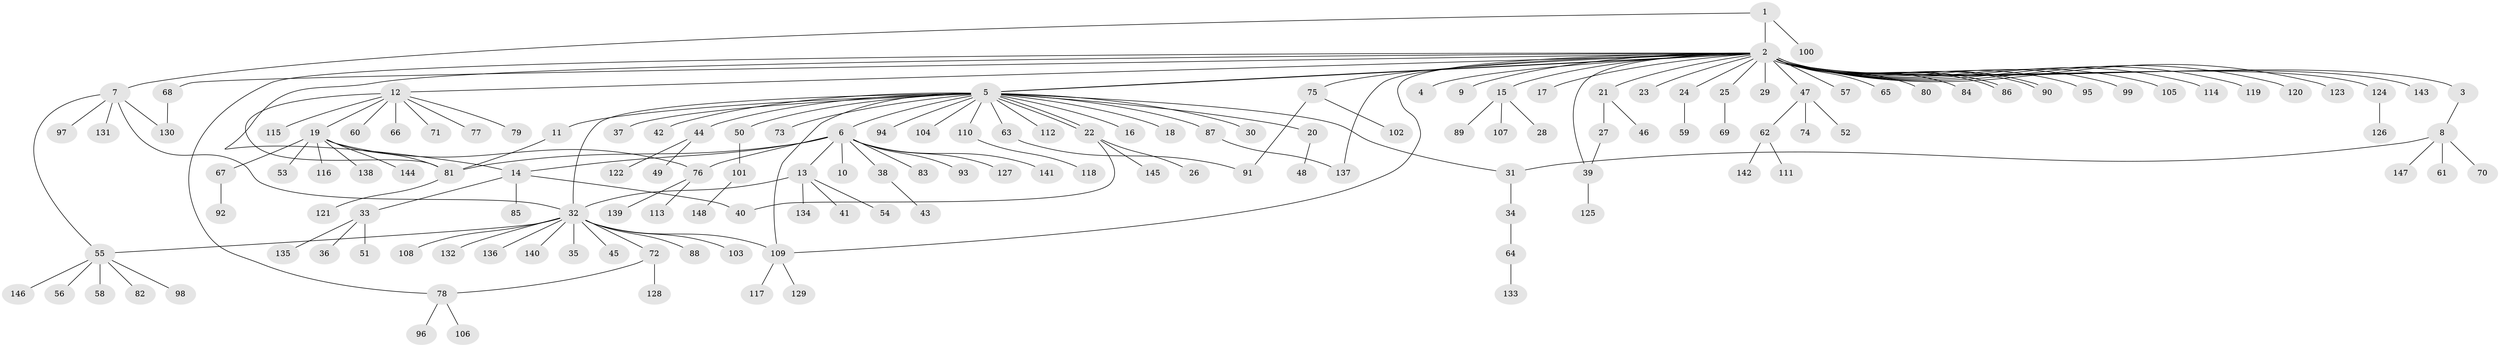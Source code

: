 // coarse degree distribution, {3: 0.08888888888888889, 4: 0.022222222222222223, 1: 0.6666666666666666, 17: 0.022222222222222223, 2: 0.13333333333333333, 29: 0.022222222222222223, 7: 0.022222222222222223, 5: 0.022222222222222223}
// Generated by graph-tools (version 1.1) at 2025/36/03/04/25 23:36:52]
// undirected, 148 vertices, 168 edges
graph export_dot {
  node [color=gray90,style=filled];
  1;
  2;
  3;
  4;
  5;
  6;
  7;
  8;
  9;
  10;
  11;
  12;
  13;
  14;
  15;
  16;
  17;
  18;
  19;
  20;
  21;
  22;
  23;
  24;
  25;
  26;
  27;
  28;
  29;
  30;
  31;
  32;
  33;
  34;
  35;
  36;
  37;
  38;
  39;
  40;
  41;
  42;
  43;
  44;
  45;
  46;
  47;
  48;
  49;
  50;
  51;
  52;
  53;
  54;
  55;
  56;
  57;
  58;
  59;
  60;
  61;
  62;
  63;
  64;
  65;
  66;
  67;
  68;
  69;
  70;
  71;
  72;
  73;
  74;
  75;
  76;
  77;
  78;
  79;
  80;
  81;
  82;
  83;
  84;
  85;
  86;
  87;
  88;
  89;
  90;
  91;
  92;
  93;
  94;
  95;
  96;
  97;
  98;
  99;
  100;
  101;
  102;
  103;
  104;
  105;
  106;
  107;
  108;
  109;
  110;
  111;
  112;
  113;
  114;
  115;
  116;
  117;
  118;
  119;
  120;
  121;
  122;
  123;
  124;
  125;
  126;
  127;
  128;
  129;
  130;
  131;
  132;
  133;
  134;
  135;
  136;
  137;
  138;
  139;
  140;
  141;
  142;
  143;
  144;
  145;
  146;
  147;
  148;
  1 -- 2;
  1 -- 7;
  1 -- 100;
  2 -- 3;
  2 -- 4;
  2 -- 5;
  2 -- 5;
  2 -- 9;
  2 -- 12;
  2 -- 14;
  2 -- 15;
  2 -- 17;
  2 -- 21;
  2 -- 23;
  2 -- 24;
  2 -- 25;
  2 -- 29;
  2 -- 39;
  2 -- 47;
  2 -- 57;
  2 -- 65;
  2 -- 68;
  2 -- 75;
  2 -- 78;
  2 -- 80;
  2 -- 84;
  2 -- 86;
  2 -- 86;
  2 -- 90;
  2 -- 90;
  2 -- 95;
  2 -- 99;
  2 -- 105;
  2 -- 109;
  2 -- 114;
  2 -- 119;
  2 -- 120;
  2 -- 123;
  2 -- 124;
  2 -- 137;
  2 -- 143;
  3 -- 8;
  5 -- 6;
  5 -- 11;
  5 -- 16;
  5 -- 18;
  5 -- 20;
  5 -- 22;
  5 -- 22;
  5 -- 30;
  5 -- 31;
  5 -- 32;
  5 -- 37;
  5 -- 42;
  5 -- 44;
  5 -- 50;
  5 -- 63;
  5 -- 73;
  5 -- 87;
  5 -- 94;
  5 -- 104;
  5 -- 109;
  5 -- 110;
  5 -- 112;
  6 -- 10;
  6 -- 13;
  6 -- 14;
  6 -- 38;
  6 -- 76;
  6 -- 81;
  6 -- 83;
  6 -- 93;
  6 -- 127;
  6 -- 141;
  7 -- 32;
  7 -- 55;
  7 -- 97;
  7 -- 130;
  7 -- 131;
  8 -- 31;
  8 -- 61;
  8 -- 70;
  8 -- 147;
  11 -- 81;
  12 -- 19;
  12 -- 60;
  12 -- 66;
  12 -- 71;
  12 -- 77;
  12 -- 79;
  12 -- 81;
  12 -- 115;
  13 -- 32;
  13 -- 41;
  13 -- 54;
  13 -- 134;
  14 -- 33;
  14 -- 40;
  14 -- 85;
  15 -- 28;
  15 -- 89;
  15 -- 107;
  19 -- 53;
  19 -- 67;
  19 -- 76;
  19 -- 81;
  19 -- 116;
  19 -- 138;
  19 -- 144;
  20 -- 48;
  21 -- 27;
  21 -- 46;
  22 -- 26;
  22 -- 40;
  22 -- 145;
  24 -- 59;
  25 -- 69;
  27 -- 39;
  31 -- 34;
  32 -- 35;
  32 -- 45;
  32 -- 55;
  32 -- 72;
  32 -- 88;
  32 -- 103;
  32 -- 108;
  32 -- 109;
  32 -- 132;
  32 -- 136;
  32 -- 140;
  33 -- 36;
  33 -- 51;
  33 -- 135;
  34 -- 64;
  38 -- 43;
  39 -- 125;
  44 -- 49;
  44 -- 122;
  47 -- 52;
  47 -- 62;
  47 -- 74;
  50 -- 101;
  55 -- 56;
  55 -- 58;
  55 -- 82;
  55 -- 98;
  55 -- 146;
  62 -- 111;
  62 -- 142;
  63 -- 91;
  64 -- 133;
  67 -- 92;
  68 -- 130;
  72 -- 78;
  72 -- 128;
  75 -- 91;
  75 -- 102;
  76 -- 113;
  76 -- 139;
  78 -- 96;
  78 -- 106;
  81 -- 121;
  87 -- 137;
  101 -- 148;
  109 -- 117;
  109 -- 129;
  110 -- 118;
  124 -- 126;
}
